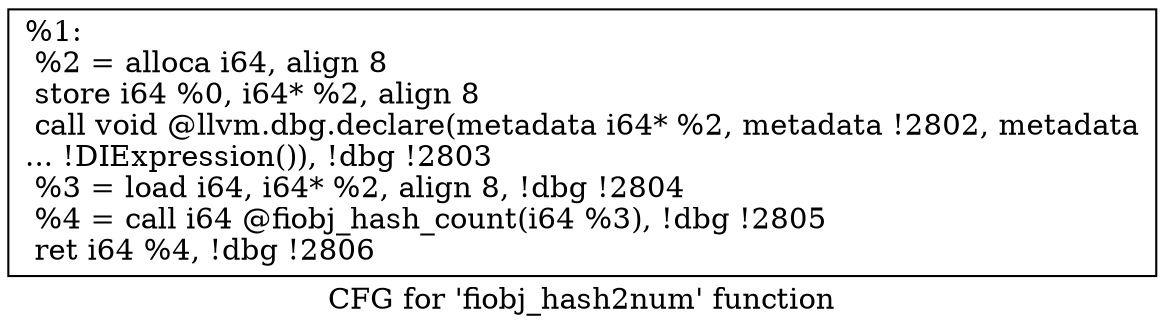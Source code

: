 digraph "CFG for 'fiobj_hash2num' function" {
	label="CFG for 'fiobj_hash2num' function";

	Node0x556851e2e260 [shape=record,label="{%1:\l  %2 = alloca i64, align 8\l  store i64 %0, i64* %2, align 8\l  call void @llvm.dbg.declare(metadata i64* %2, metadata !2802, metadata\l... !DIExpression()), !dbg !2803\l  %3 = load i64, i64* %2, align 8, !dbg !2804\l  %4 = call i64 @fiobj_hash_count(i64 %3), !dbg !2805\l  ret i64 %4, !dbg !2806\l}"];
}
